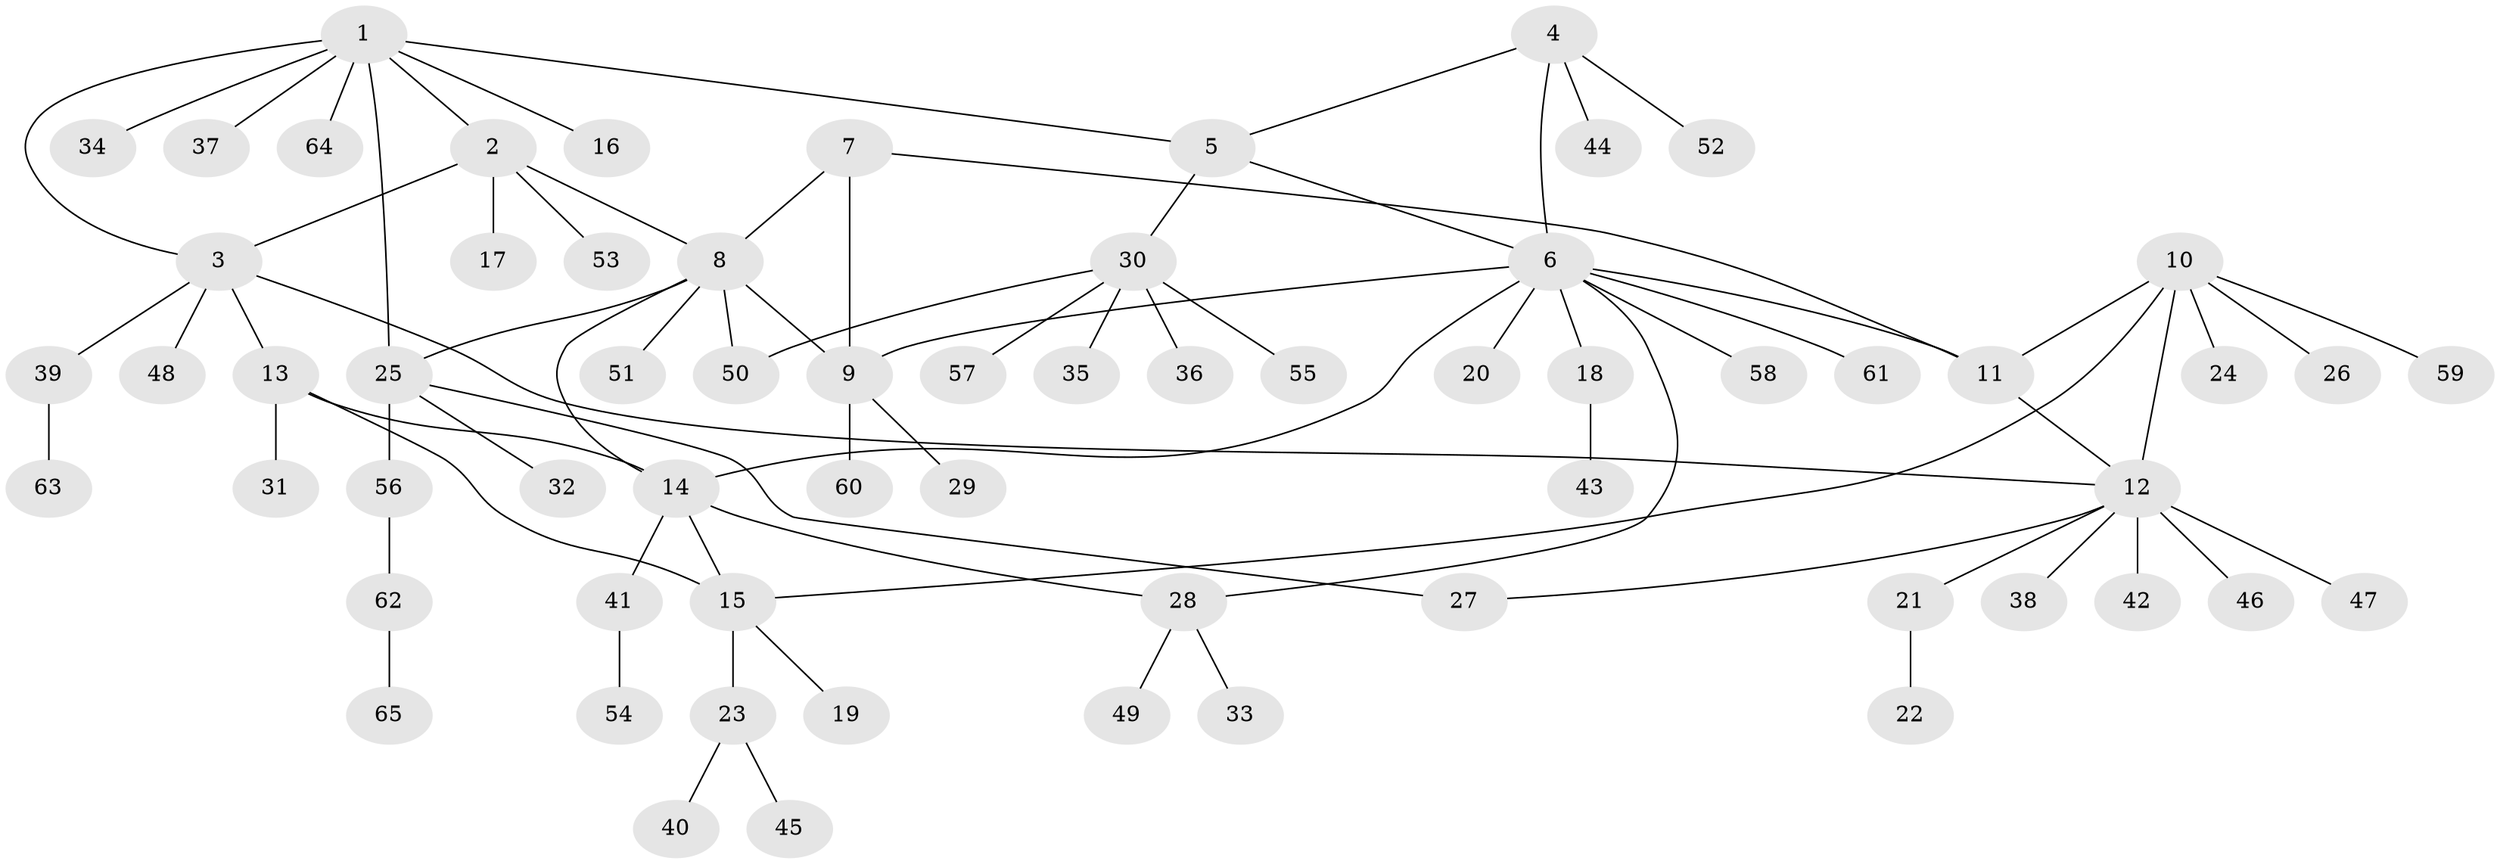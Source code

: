 // Generated by graph-tools (version 1.1) at 2025/02/03/09/25 03:02:43]
// undirected, 65 vertices, 79 edges
graph export_dot {
graph [start="1"]
  node [color=gray90,style=filled];
  1;
  2;
  3;
  4;
  5;
  6;
  7;
  8;
  9;
  10;
  11;
  12;
  13;
  14;
  15;
  16;
  17;
  18;
  19;
  20;
  21;
  22;
  23;
  24;
  25;
  26;
  27;
  28;
  29;
  30;
  31;
  32;
  33;
  34;
  35;
  36;
  37;
  38;
  39;
  40;
  41;
  42;
  43;
  44;
  45;
  46;
  47;
  48;
  49;
  50;
  51;
  52;
  53;
  54;
  55;
  56;
  57;
  58;
  59;
  60;
  61;
  62;
  63;
  64;
  65;
  1 -- 2;
  1 -- 3;
  1 -- 5;
  1 -- 16;
  1 -- 25;
  1 -- 34;
  1 -- 37;
  1 -- 64;
  2 -- 3;
  2 -- 8;
  2 -- 17;
  2 -- 53;
  3 -- 12;
  3 -- 13;
  3 -- 39;
  3 -- 48;
  4 -- 5;
  4 -- 6;
  4 -- 44;
  4 -- 52;
  5 -- 6;
  5 -- 30;
  6 -- 9;
  6 -- 11;
  6 -- 14;
  6 -- 18;
  6 -- 20;
  6 -- 28;
  6 -- 58;
  6 -- 61;
  7 -- 8;
  7 -- 9;
  7 -- 11;
  8 -- 9;
  8 -- 14;
  8 -- 25;
  8 -- 50;
  8 -- 51;
  9 -- 29;
  9 -- 60;
  10 -- 11;
  10 -- 12;
  10 -- 15;
  10 -- 24;
  10 -- 26;
  10 -- 59;
  11 -- 12;
  12 -- 21;
  12 -- 27;
  12 -- 38;
  12 -- 42;
  12 -- 46;
  12 -- 47;
  13 -- 14;
  13 -- 15;
  13 -- 31;
  14 -- 15;
  14 -- 28;
  14 -- 41;
  15 -- 19;
  15 -- 23;
  18 -- 43;
  21 -- 22;
  23 -- 40;
  23 -- 45;
  25 -- 27;
  25 -- 32;
  25 -- 56;
  28 -- 33;
  28 -- 49;
  30 -- 35;
  30 -- 36;
  30 -- 50;
  30 -- 55;
  30 -- 57;
  39 -- 63;
  41 -- 54;
  56 -- 62;
  62 -- 65;
}

